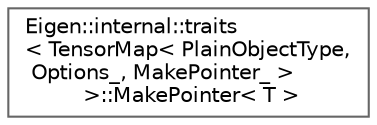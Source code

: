 digraph "类继承关系图"
{
 // LATEX_PDF_SIZE
  bgcolor="transparent";
  edge [fontname=Helvetica,fontsize=10,labelfontname=Helvetica,labelfontsize=10];
  node [fontname=Helvetica,fontsize=10,shape=box,height=0.2,width=0.4];
  rankdir="LR";
  Node0 [id="Node000000",label="Eigen::internal::traits\l\< TensorMap\< PlainObjectType,\l Options_, MakePointer_ \>\l \>::MakePointer\< T \>",height=0.2,width=0.4,color="grey40", fillcolor="white", style="filled",URL="$struct_eigen_1_1internal_1_1traits_3_01_tensor_map_3_01_plain_object_type_00_01_options___00_01_2ffe711dc868f2af95478b5bf448510f.html",tooltip=" "];
}
